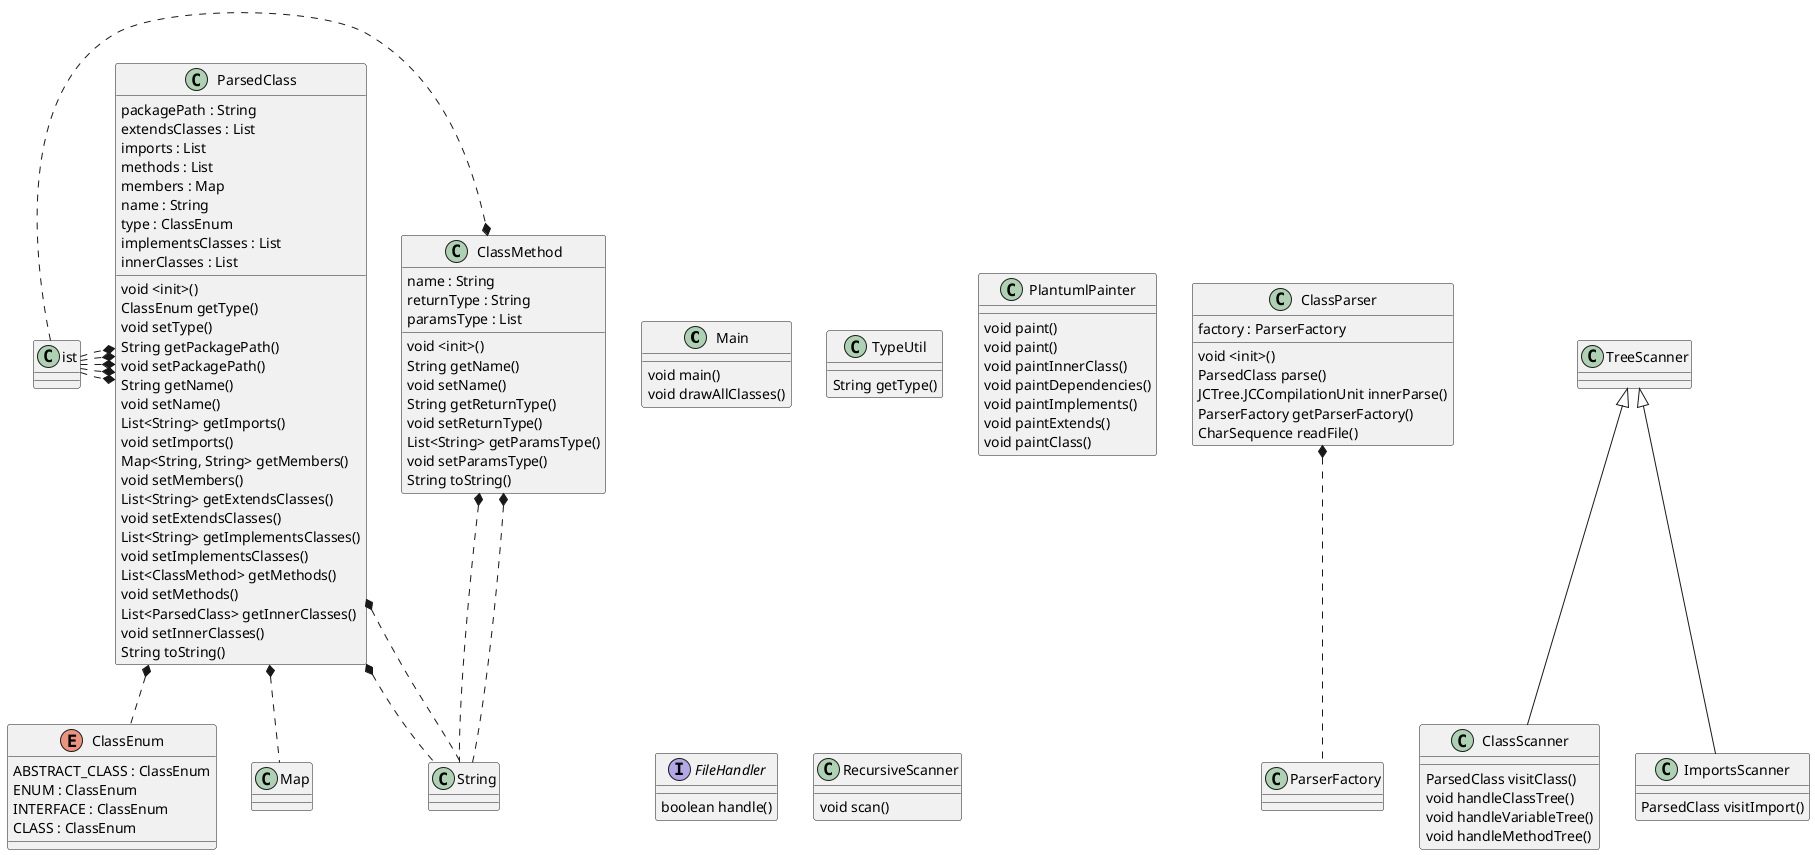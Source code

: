@startuml

' =========== Main =========== 
class Main{ 
    void main()
    void drawAllClasses()
} 


' =========== ClassEnum =========== 
enum ClassEnum{ 
    ABSTRACT_CLASS : ClassEnum
    ENUM : ClassEnum
    INTERFACE : ClassEnum
    CLASS : ClassEnum
} 


' =========== ClassMethod =========== 
class ClassMethod{ 
    name : String
    returnType : String
    paramsType : List
    void <init>()
    String getName()
    void setName()
    String getReturnType()
    void setReturnType()
    List<String> getParamsType()
    void setParamsType()
    String toString()
} 
ClassMethod*..String
ClassMethod*..String
ClassMethod*..List


' =========== ClassParser =========== 
class ClassParser{ 
    factory : ParserFactory
    void <init>()
    ParsedClass parse()
    JCTree.JCCompilationUnit innerParse()
    ParserFactory getParserFactory()
    CharSequence readFile()
} 
ClassParser*..ParserFactory


' =========== ClassScanner =========== 
class ClassScanner{ 
    ParsedClass visitClass()
    void handleClassTree()
    void handleVariableTree()
    void handleMethodTree()
} 
TreeScanner<|--ClassScanner


' =========== ImportsScanner =========== 
class ImportsScanner{ 
    ParsedClass visitImport()
} 
TreeScanner<|--ImportsScanner


' =========== ParsedClass =========== 
class ParsedClass{ 
    packagePath : String
    extendsClasses : List
    imports : List
    methods : List
    members : Map
    name : String
    type : ClassEnum
    implementsClasses : List
    innerClasses : List
    void <init>()
    ClassEnum getType()
    void setType()
    String getPackagePath()
    void setPackagePath()
    String getName()
    void setName()
    List<String> getImports()
    void setImports()
    Map<String, String> getMembers()
    void setMembers()
    List<String> getExtendsClasses()
    void setExtendsClasses()
    List<String> getImplementsClasses()
    void setImplementsClasses()
    List<ClassMethod> getMethods()
    void setMethods()
    List<ParsedClass> getInnerClasses()
    void setInnerClasses()
    String toString()
} 
ParsedClass*..String
ParsedClass*..List
ParsedClass*..List
ParsedClass*..List
ParsedClass*..Map
ParsedClass*..String
ParsedClass*..ClassEnum
ParsedClass*..List
ParsedClass*..List


' =========== TypeUtil =========== 
class TypeUtil{ 
    String getType()
} 


' =========== PlantumlPainter =========== 
class PlantumlPainter{ 
    void paint()
    void paint()
    void paintInnerClass()
    void paintDependencies()
    void paintImplements()
    void paintExtends()
    void paintClass()
} 


' =========== FileHandler =========== 
interface FileHandler{ 
    boolean handle()
} 


' =========== RecursiveScanner =========== 
class RecursiveScanner{ 
    void scan()
} 

@enduml
